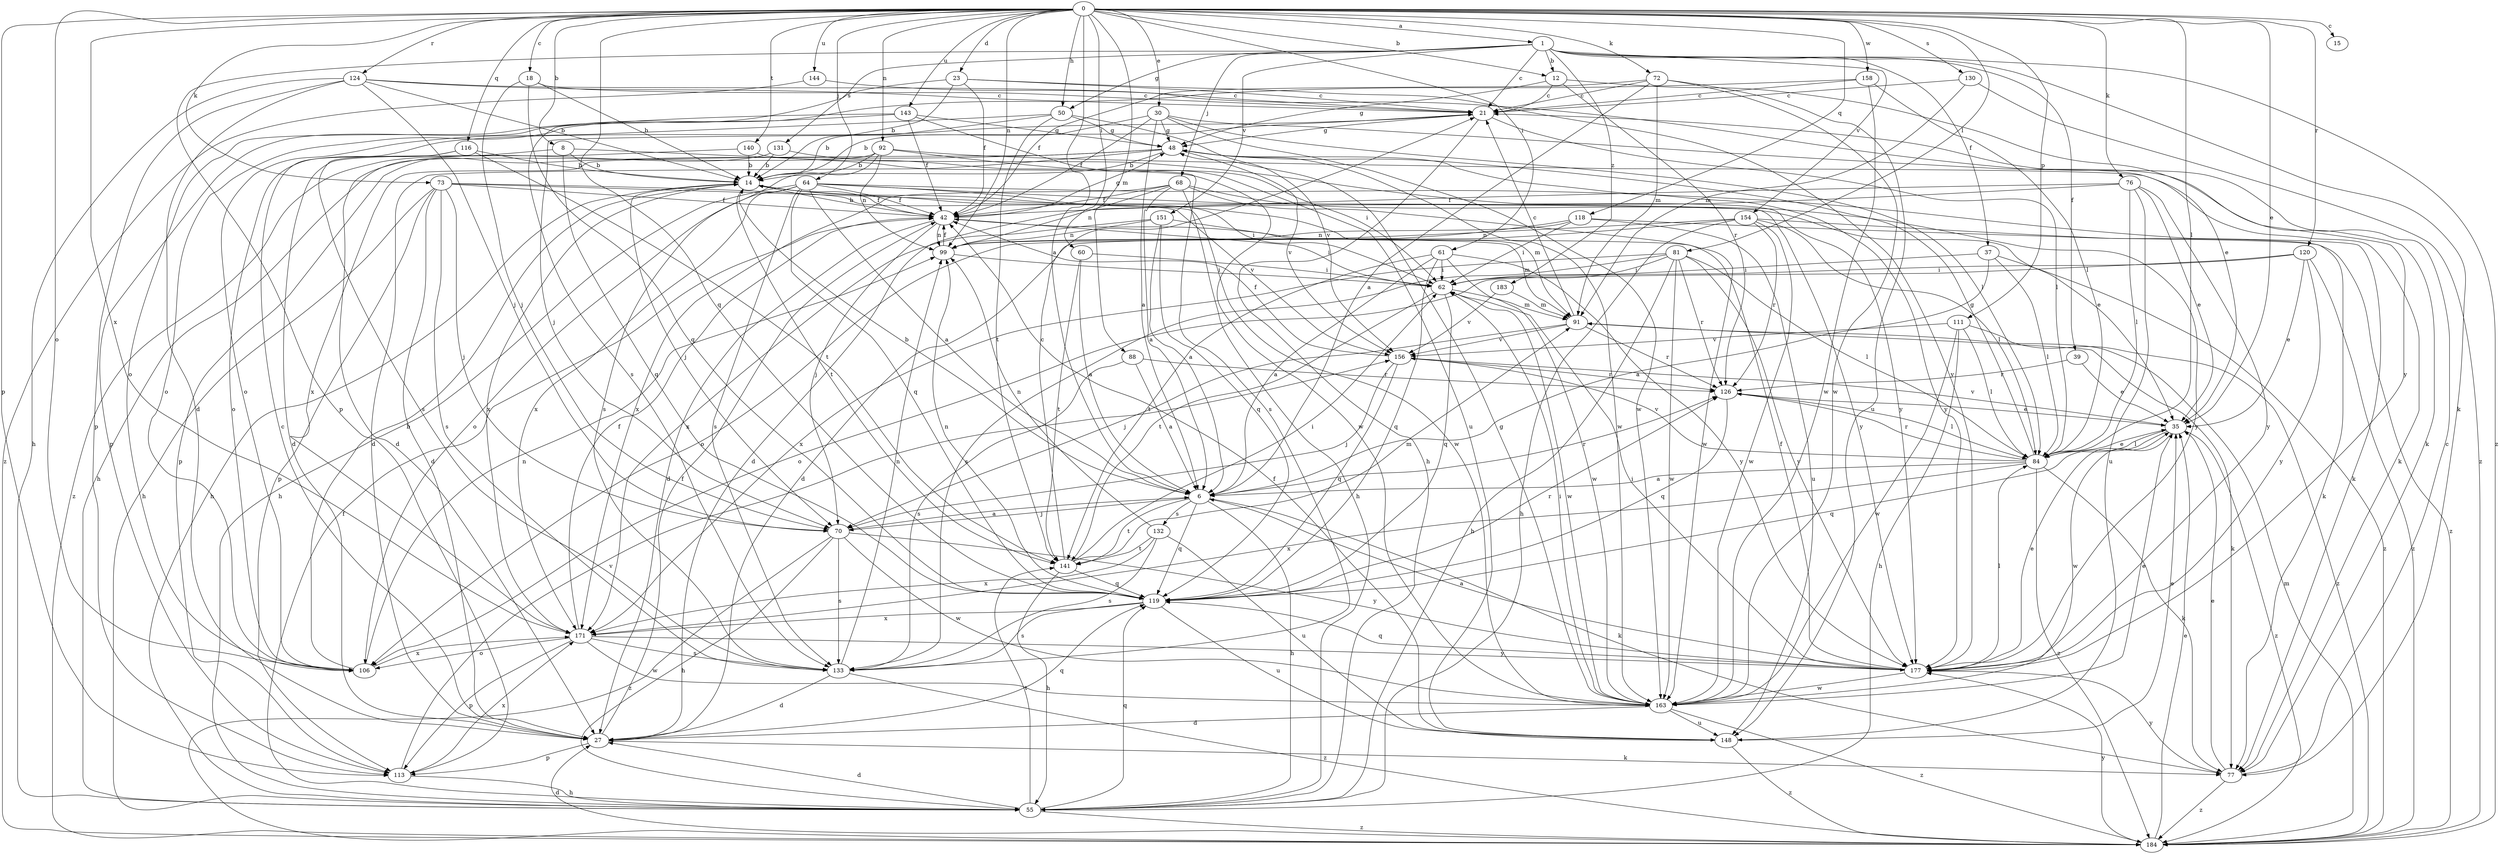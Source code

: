 strict digraph  {
0;
1;
6;
8;
12;
14;
15;
18;
21;
23;
27;
30;
35;
37;
39;
42;
48;
50;
55;
60;
61;
62;
64;
68;
70;
72;
73;
76;
77;
81;
84;
88;
91;
92;
99;
106;
111;
113;
116;
118;
119;
120;
124;
126;
130;
131;
132;
133;
140;
141;
143;
144;
148;
151;
154;
156;
158;
163;
171;
177;
183;
184;
0 -> 1  [label=a];
0 -> 6  [label=a];
0 -> 8  [label=b];
0 -> 12  [label=b];
0 -> 15  [label=c];
0 -> 18  [label=c];
0 -> 23  [label=d];
0 -> 30  [label=e];
0 -> 35  [label=e];
0 -> 50  [label=h];
0 -> 60  [label=i];
0 -> 61  [label=i];
0 -> 64  [label=j];
0 -> 72  [label=k];
0 -> 73  [label=k];
0 -> 76  [label=k];
0 -> 81  [label=l];
0 -> 84  [label=l];
0 -> 88  [label=m];
0 -> 92  [label=n];
0 -> 99  [label=n];
0 -> 106  [label=o];
0 -> 111  [label=p];
0 -> 113  [label=p];
0 -> 116  [label=q];
0 -> 118  [label=q];
0 -> 119  [label=q];
0 -> 120  [label=r];
0 -> 124  [label=r];
0 -> 130  [label=s];
0 -> 140  [label=t];
0 -> 143  [label=u];
0 -> 144  [label=u];
0 -> 158  [label=w];
0 -> 171  [label=x];
1 -> 12  [label=b];
1 -> 21  [label=c];
1 -> 37  [label=f];
1 -> 39  [label=f];
1 -> 50  [label=g];
1 -> 68  [label=j];
1 -> 77  [label=k];
1 -> 113  [label=p];
1 -> 131  [label=s];
1 -> 151  [label=v];
1 -> 154  [label=v];
1 -> 183  [label=z];
1 -> 184  [label=z];
6 -> 14  [label=b];
6 -> 55  [label=h];
6 -> 70  [label=j];
6 -> 77  [label=k];
6 -> 119  [label=q];
6 -> 126  [label=r];
6 -> 132  [label=s];
6 -> 141  [label=t];
8 -> 14  [label=b];
8 -> 27  [label=d];
8 -> 119  [label=q];
8 -> 163  [label=w];
12 -> 21  [label=c];
12 -> 48  [label=g];
12 -> 126  [label=r];
12 -> 177  [label=y];
14 -> 42  [label=f];
14 -> 55  [label=h];
14 -> 62  [label=i];
14 -> 70  [label=j];
14 -> 141  [label=t];
14 -> 163  [label=w];
14 -> 171  [label=x];
18 -> 14  [label=b];
18 -> 21  [label=c];
18 -> 70  [label=j];
18 -> 119  [label=q];
21 -> 48  [label=g];
21 -> 55  [label=h];
21 -> 70  [label=j];
21 -> 84  [label=l];
23 -> 14  [label=b];
23 -> 21  [label=c];
23 -> 42  [label=f];
23 -> 106  [label=o];
23 -> 177  [label=y];
27 -> 21  [label=c];
27 -> 42  [label=f];
27 -> 77  [label=k];
27 -> 113  [label=p];
27 -> 119  [label=q];
30 -> 6  [label=a];
30 -> 14  [label=b];
30 -> 42  [label=f];
30 -> 48  [label=g];
30 -> 77  [label=k];
30 -> 84  [label=l];
30 -> 163  [label=w];
35 -> 84  [label=l];
35 -> 119  [label=q];
35 -> 156  [label=v];
35 -> 163  [label=w];
35 -> 184  [label=z];
37 -> 6  [label=a];
37 -> 62  [label=i];
37 -> 84  [label=l];
37 -> 184  [label=z];
39 -> 35  [label=e];
39 -> 126  [label=r];
42 -> 14  [label=b];
42 -> 27  [label=d];
42 -> 48  [label=g];
42 -> 62  [label=i];
42 -> 70  [label=j];
42 -> 99  [label=n];
48 -> 14  [label=b];
48 -> 27  [label=d];
48 -> 113  [label=p];
48 -> 156  [label=v];
48 -> 163  [label=w];
48 -> 171  [label=x];
48 -> 177  [label=y];
50 -> 14  [label=b];
50 -> 48  [label=g];
50 -> 106  [label=o];
50 -> 141  [label=t];
50 -> 156  [label=v];
55 -> 27  [label=d];
55 -> 42  [label=f];
55 -> 119  [label=q];
55 -> 141  [label=t];
55 -> 184  [label=z];
60 -> 6  [label=a];
60 -> 62  [label=i];
60 -> 141  [label=t];
61 -> 6  [label=a];
61 -> 62  [label=i];
61 -> 119  [label=q];
61 -> 141  [label=t];
61 -> 163  [label=w];
61 -> 177  [label=y];
62 -> 91  [label=m];
62 -> 119  [label=q];
62 -> 141  [label=t];
62 -> 163  [label=w];
64 -> 6  [label=a];
64 -> 42  [label=f];
64 -> 55  [label=h];
64 -> 77  [label=k];
64 -> 91  [label=m];
64 -> 106  [label=o];
64 -> 119  [label=q];
64 -> 133  [label=s];
64 -> 171  [label=x];
64 -> 177  [label=y];
68 -> 6  [label=a];
68 -> 42  [label=f];
68 -> 55  [label=h];
68 -> 99  [label=n];
68 -> 163  [label=w];
68 -> 171  [label=x];
68 -> 177  [label=y];
70 -> 6  [label=a];
70 -> 55  [label=h];
70 -> 133  [label=s];
70 -> 163  [label=w];
70 -> 177  [label=y];
70 -> 184  [label=z];
72 -> 6  [label=a];
72 -> 21  [label=c];
72 -> 42  [label=f];
72 -> 91  [label=m];
72 -> 148  [label=u];
72 -> 163  [label=w];
73 -> 27  [label=d];
73 -> 35  [label=e];
73 -> 42  [label=f];
73 -> 55  [label=h];
73 -> 70  [label=j];
73 -> 113  [label=p];
73 -> 133  [label=s];
73 -> 156  [label=v];
76 -> 27  [label=d];
76 -> 35  [label=e];
76 -> 42  [label=f];
76 -> 84  [label=l];
76 -> 148  [label=u];
76 -> 177  [label=y];
77 -> 21  [label=c];
77 -> 35  [label=e];
77 -> 177  [label=y];
77 -> 184  [label=z];
81 -> 55  [label=h];
81 -> 62  [label=i];
81 -> 84  [label=l];
81 -> 126  [label=r];
81 -> 133  [label=s];
81 -> 163  [label=w];
81 -> 171  [label=x];
81 -> 177  [label=y];
84 -> 6  [label=a];
84 -> 35  [label=e];
84 -> 48  [label=g];
84 -> 77  [label=k];
84 -> 126  [label=r];
84 -> 156  [label=v];
84 -> 171  [label=x];
84 -> 184  [label=z];
88 -> 6  [label=a];
88 -> 126  [label=r];
88 -> 133  [label=s];
91 -> 21  [label=c];
91 -> 70  [label=j];
91 -> 77  [label=k];
91 -> 126  [label=r];
91 -> 156  [label=v];
92 -> 14  [label=b];
92 -> 55  [label=h];
92 -> 62  [label=i];
92 -> 77  [label=k];
92 -> 99  [label=n];
92 -> 133  [label=s];
99 -> 42  [label=f];
99 -> 62  [label=i];
106 -> 14  [label=b];
106 -> 99  [label=n];
106 -> 171  [label=x];
111 -> 55  [label=h];
111 -> 84  [label=l];
111 -> 156  [label=v];
111 -> 163  [label=w];
111 -> 184  [label=z];
113 -> 55  [label=h];
113 -> 156  [label=v];
113 -> 171  [label=x];
116 -> 14  [label=b];
116 -> 106  [label=o];
116 -> 133  [label=s];
116 -> 141  [label=t];
118 -> 27  [label=d];
118 -> 62  [label=i];
118 -> 99  [label=n];
118 -> 148  [label=u];
118 -> 184  [label=z];
119 -> 99  [label=n];
119 -> 126  [label=r];
119 -> 133  [label=s];
119 -> 148  [label=u];
119 -> 171  [label=x];
120 -> 35  [label=e];
120 -> 62  [label=i];
120 -> 106  [label=o];
120 -> 177  [label=y];
120 -> 184  [label=z];
124 -> 14  [label=b];
124 -> 21  [label=c];
124 -> 27  [label=d];
124 -> 35  [label=e];
124 -> 55  [label=h];
124 -> 70  [label=j];
124 -> 113  [label=p];
126 -> 35  [label=e];
126 -> 84  [label=l];
126 -> 119  [label=q];
130 -> 21  [label=c];
130 -> 91  [label=m];
130 -> 184  [label=z];
131 -> 14  [label=b];
131 -> 27  [label=d];
131 -> 133  [label=s];
132 -> 99  [label=n];
132 -> 133  [label=s];
132 -> 141  [label=t];
132 -> 148  [label=u];
132 -> 171  [label=x];
133 -> 27  [label=d];
133 -> 99  [label=n];
133 -> 184  [label=z];
140 -> 14  [label=b];
140 -> 177  [label=y];
140 -> 184  [label=z];
141 -> 21  [label=c];
141 -> 55  [label=h];
141 -> 62  [label=i];
141 -> 91  [label=m];
141 -> 119  [label=q];
143 -> 42  [label=f];
143 -> 48  [label=g];
143 -> 106  [label=o];
143 -> 113  [label=p];
143 -> 148  [label=u];
144 -> 21  [label=c];
144 -> 184  [label=z];
148 -> 35  [label=e];
148 -> 42  [label=f];
148 -> 184  [label=z];
151 -> 6  [label=a];
151 -> 91  [label=m];
151 -> 99  [label=n];
151 -> 119  [label=q];
151 -> 171  [label=x];
154 -> 55  [label=h];
154 -> 77  [label=k];
154 -> 84  [label=l];
154 -> 99  [label=n];
154 -> 106  [label=o];
154 -> 126  [label=r];
154 -> 163  [label=w];
156 -> 42  [label=f];
156 -> 70  [label=j];
156 -> 119  [label=q];
156 -> 126  [label=r];
158 -> 21  [label=c];
158 -> 84  [label=l];
158 -> 133  [label=s];
158 -> 163  [label=w];
163 -> 27  [label=d];
163 -> 35  [label=e];
163 -> 48  [label=g];
163 -> 62  [label=i];
163 -> 148  [label=u];
163 -> 184  [label=z];
171 -> 42  [label=f];
171 -> 106  [label=o];
171 -> 113  [label=p];
171 -> 133  [label=s];
171 -> 163  [label=w];
171 -> 177  [label=y];
177 -> 6  [label=a];
177 -> 35  [label=e];
177 -> 42  [label=f];
177 -> 62  [label=i];
177 -> 84  [label=l];
177 -> 119  [label=q];
177 -> 163  [label=w];
183 -> 91  [label=m];
183 -> 156  [label=v];
184 -> 27  [label=d];
184 -> 35  [label=e];
184 -> 91  [label=m];
184 -> 177  [label=y];
}
